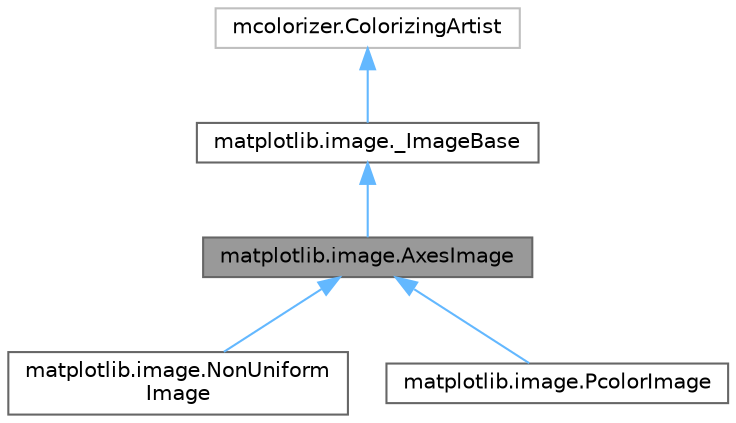 digraph "matplotlib.image.AxesImage"
{
 // LATEX_PDF_SIZE
  bgcolor="transparent";
  edge [fontname=Helvetica,fontsize=10,labelfontname=Helvetica,labelfontsize=10];
  node [fontname=Helvetica,fontsize=10,shape=box,height=0.2,width=0.4];
  Node1 [id="Node000001",label="matplotlib.image.AxesImage",height=0.2,width=0.4,color="gray40", fillcolor="grey60", style="filled", fontcolor="black",tooltip=" "];
  Node2 -> Node1 [id="edge1_Node000001_Node000002",dir="back",color="steelblue1",style="solid",tooltip=" "];
  Node2 [id="Node000002",label="matplotlib.image._ImageBase",height=0.2,width=0.4,color="gray40", fillcolor="white", style="filled",URL="$db/d29/classmatplotlib_1_1image_1_1__ImageBase.html",tooltip=" "];
  Node3 -> Node2 [id="edge2_Node000002_Node000003",dir="back",color="steelblue1",style="solid",tooltip=" "];
  Node3 [id="Node000003",label="mcolorizer.ColorizingArtist",height=0.2,width=0.4,color="grey75", fillcolor="white", style="filled",tooltip=" "];
  Node1 -> Node4 [id="edge3_Node000001_Node000004",dir="back",color="steelblue1",style="solid",tooltip=" "];
  Node4 [id="Node000004",label="matplotlib.image.NonUniform\lImage",height=0.2,width=0.4,color="gray40", fillcolor="white", style="filled",URL="$d1/d12/classmatplotlib_1_1image_1_1NonUniformImage.html",tooltip=" "];
  Node1 -> Node5 [id="edge4_Node000001_Node000005",dir="back",color="steelblue1",style="solid",tooltip=" "];
  Node5 [id="Node000005",label="matplotlib.image.PcolorImage",height=0.2,width=0.4,color="gray40", fillcolor="white", style="filled",URL="$df/deb/classmatplotlib_1_1image_1_1PcolorImage.html",tooltip=" "];
}
